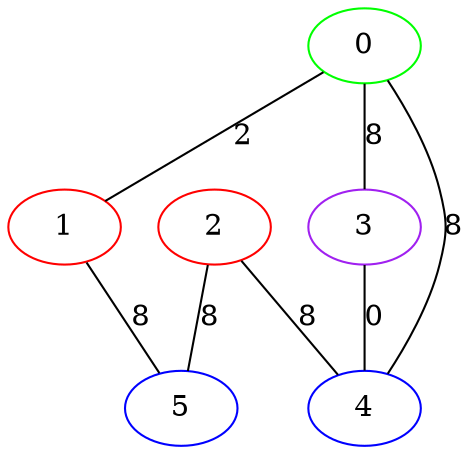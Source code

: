 graph "" {
0 [color=green, weight=2];
1 [color=red, weight=1];
2 [color=red, weight=1];
3 [color=purple, weight=4];
4 [color=blue, weight=3];
5 [color=blue, weight=3];
0 -- 1  [key=0, label=2];
0 -- 3  [key=0, label=8];
0 -- 4  [key=0, label=8];
1 -- 5  [key=0, label=8];
2 -- 4  [key=0, label=8];
2 -- 5  [key=0, label=8];
3 -- 4  [key=0, label=0];
}
